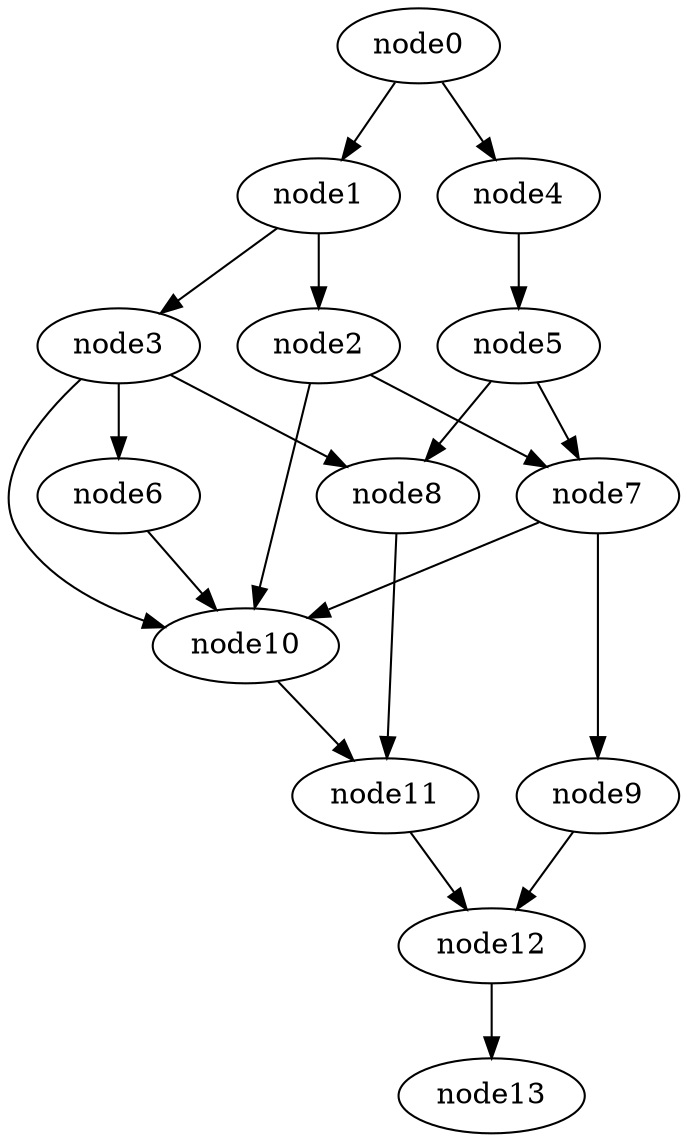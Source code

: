 digraph g{
	node13
	node12 -> node13
	node11 -> node12
	node10 -> node11
	node9 -> node12
	node8 -> node11
	node7 -> node10
	node7 -> node9
	node6 -> node10
	node5 -> node8
	node5 -> node7
	node4 -> node5
	node3 -> node10
	node3 -> node8
	node3 -> node6
	node2 -> node10
	node2 -> node7
	node1 -> node3
	node1 -> node2
	node0 -> node4
	node0 -> node1
}
